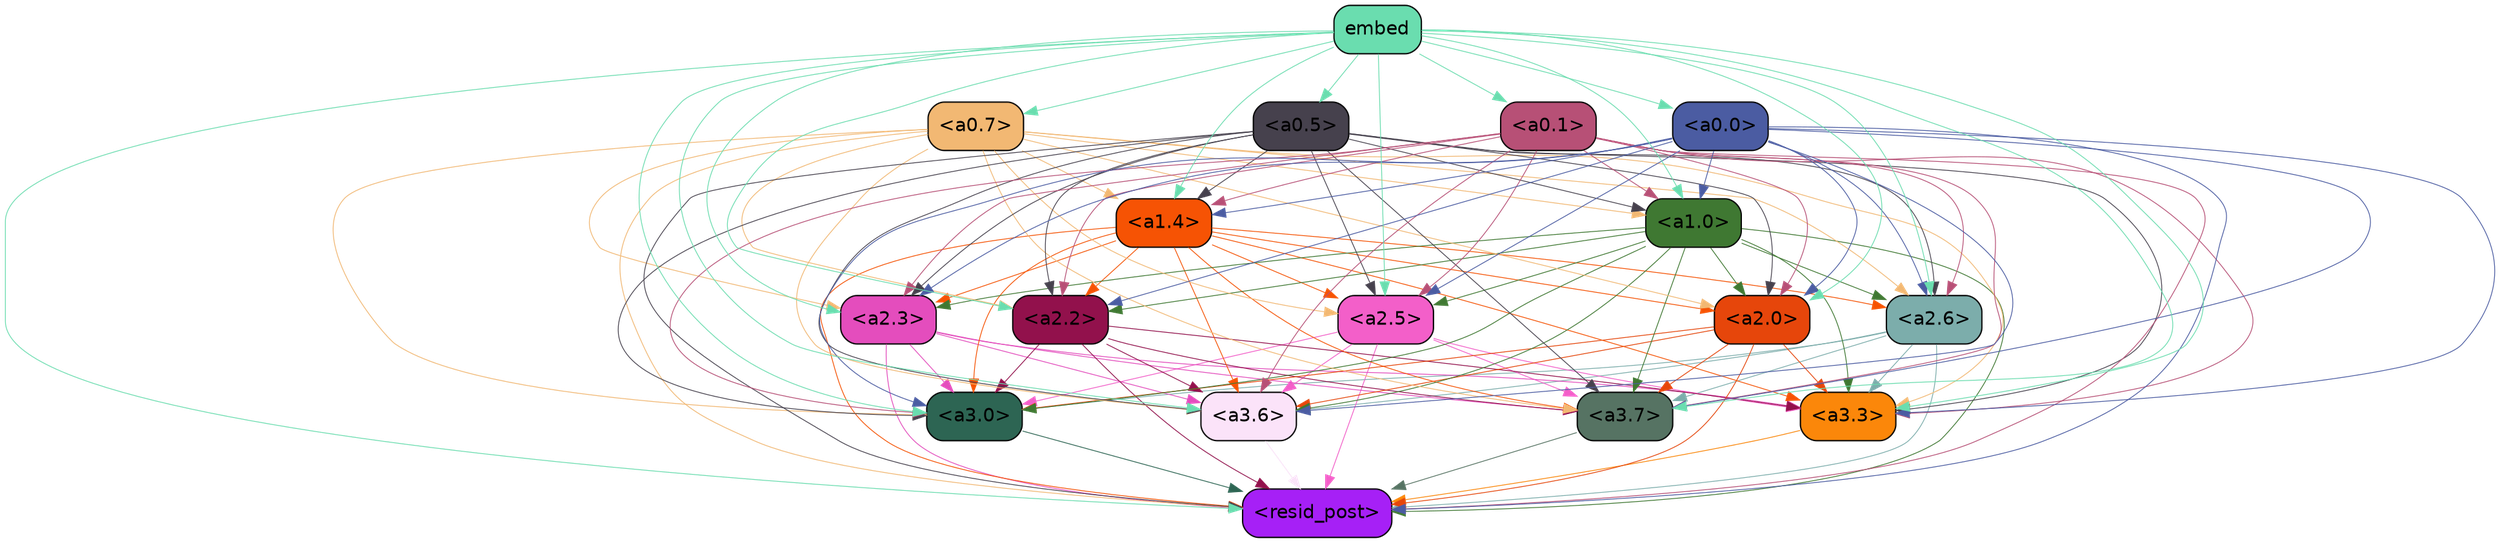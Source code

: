 strict digraph "" {
	graph [bgcolor=transparent,
		layout=dot,
		overlap=false,
		splines=true
	];
	"<a3.7>"	[color=black,
		fillcolor="#567363",
		fontname=Helvetica,
		shape=box,
		style="filled, rounded"];
	"<resid_post>"	[color=black,
		fillcolor="#a620f6",
		fontname=Helvetica,
		shape=box,
		style="filled, rounded"];
	"<a3.7>" -> "<resid_post>"	[color="#567363",
		penwidth=0.6];
	"<a3.6>"	[color=black,
		fillcolor="#fbe3f9",
		fontname=Helvetica,
		shape=box,
		style="filled, rounded"];
	"<a3.6>" -> "<resid_post>"	[color="#fbe3f9",
		penwidth=0.6];
	"<a3.3>"	[color=black,
		fillcolor="#fb870a",
		fontname=Helvetica,
		shape=box,
		style="filled, rounded"];
	"<a3.3>" -> "<resid_post>"	[color="#fb870a",
		penwidth=0.6];
	"<a3.0>"	[color=black,
		fillcolor="#2d6553",
		fontname=Helvetica,
		shape=box,
		style="filled, rounded"];
	"<a3.0>" -> "<resid_post>"	[color="#2d6553",
		penwidth=0.6];
	"<a2.6>"	[color=black,
		fillcolor="#7cadab",
		fontname=Helvetica,
		shape=box,
		style="filled, rounded"];
	"<a2.6>" -> "<a3.7>"	[color="#7cadab",
		penwidth=0.6];
	"<a2.6>" -> "<resid_post>"	[color="#7cadab",
		penwidth=0.6];
	"<a2.6>" -> "<a3.6>"	[color="#7cadab",
		penwidth=0.6];
	"<a2.6>" -> "<a3.3>"	[color="#7cadab",
		penwidth=0.6];
	"<a2.6>" -> "<a3.0>"	[color="#7cadab",
		penwidth=0.6];
	"<a2.5>"	[color=black,
		fillcolor="#f35fc9",
		fontname=Helvetica,
		shape=box,
		style="filled, rounded"];
	"<a2.5>" -> "<a3.7>"	[color="#f35fc9",
		penwidth=0.6];
	"<a2.5>" -> "<resid_post>"	[color="#f35fc9",
		penwidth=0.6];
	"<a2.5>" -> "<a3.6>"	[color="#f35fc9",
		penwidth=0.6];
	"<a2.5>" -> "<a3.3>"	[color="#f35fc9",
		penwidth=0.6];
	"<a2.5>" -> "<a3.0>"	[color="#f35fc9",
		penwidth=0.6];
	"<a2.3>"	[color=black,
		fillcolor="#e44dbd",
		fontname=Helvetica,
		shape=box,
		style="filled, rounded"];
	"<a2.3>" -> "<a3.7>"	[color="#e44dbd",
		penwidth=0.6];
	"<a2.3>" -> "<resid_post>"	[color="#e44dbd",
		penwidth=0.6];
	"<a2.3>" -> "<a3.6>"	[color="#e44dbd",
		penwidth=0.6];
	"<a2.3>" -> "<a3.3>"	[color="#e44dbd",
		penwidth=0.6];
	"<a2.3>" -> "<a3.0>"	[color="#e44dbd",
		penwidth=0.6];
	"<a2.2>"	[color=black,
		fillcolor="#92114c",
		fontname=Helvetica,
		shape=box,
		style="filled, rounded"];
	"<a2.2>" -> "<a3.7>"	[color="#92114c",
		penwidth=0.6];
	"<a2.2>" -> "<resid_post>"	[color="#92114c",
		penwidth=0.6];
	"<a2.2>" -> "<a3.6>"	[color="#92114c",
		penwidth=0.6];
	"<a2.2>" -> "<a3.3>"	[color="#92114c",
		penwidth=0.6];
	"<a2.2>" -> "<a3.0>"	[color="#92114c",
		penwidth=0.6];
	"<a2.0>"	[color=black,
		fillcolor="#e6460b",
		fontname=Helvetica,
		shape=box,
		style="filled, rounded"];
	"<a2.0>" -> "<a3.7>"	[color="#e6460b",
		penwidth=0.6];
	"<a2.0>" -> "<resid_post>"	[color="#e6460b",
		penwidth=0.6];
	"<a2.0>" -> "<a3.6>"	[color="#e6460b",
		penwidth=0.6];
	"<a2.0>" -> "<a3.3>"	[color="#e6460b",
		penwidth=0.6];
	"<a2.0>" -> "<a3.0>"	[color="#e6460b",
		penwidth=0.6];
	"<a1.4>"	[color=black,
		fillcolor="#f65304",
		fontname=Helvetica,
		shape=box,
		style="filled, rounded"];
	"<a1.4>" -> "<a3.7>"	[color="#f65304",
		penwidth=0.6];
	"<a1.4>" -> "<resid_post>"	[color="#f65304",
		penwidth=0.6];
	"<a1.4>" -> "<a3.6>"	[color="#f65304",
		penwidth=0.6];
	"<a1.4>" -> "<a3.3>"	[color="#f65304",
		penwidth=0.6];
	"<a1.4>" -> "<a3.0>"	[color="#f65304",
		penwidth=0.6];
	"<a1.4>" -> "<a2.6>"	[color="#f65304",
		penwidth=0.6];
	"<a1.4>" -> "<a2.5>"	[color="#f65304",
		penwidth=0.6];
	"<a1.4>" -> "<a2.3>"	[color="#f65304",
		penwidth=0.6];
	"<a1.4>" -> "<a2.2>"	[color="#f65304",
		penwidth=0.6];
	"<a1.4>" -> "<a2.0>"	[color="#f65304",
		penwidth=0.6];
	"<a1.0>"	[color=black,
		fillcolor="#3f7832",
		fontname=Helvetica,
		shape=box,
		style="filled, rounded"];
	"<a1.0>" -> "<a3.7>"	[color="#3f7832",
		penwidth=0.6];
	"<a1.0>" -> "<resid_post>"	[color="#3f7832",
		penwidth=0.6];
	"<a1.0>" -> "<a3.6>"	[color="#3f7832",
		penwidth=0.6];
	"<a1.0>" -> "<a3.3>"	[color="#3f7832",
		penwidth=0.6];
	"<a1.0>" -> "<a3.0>"	[color="#3f7832",
		penwidth=0.6];
	"<a1.0>" -> "<a2.6>"	[color="#3f7832",
		penwidth=0.6];
	"<a1.0>" -> "<a2.5>"	[color="#3f7832",
		penwidth=0.6];
	"<a1.0>" -> "<a2.3>"	[color="#3f7832",
		penwidth=0.6];
	"<a1.0>" -> "<a2.2>"	[color="#3f7832",
		penwidth=0.6];
	"<a1.0>" -> "<a2.0>"	[color="#3f7832",
		penwidth=0.6];
	"<a0.7>"	[color=black,
		fillcolor="#f2b873",
		fontname=Helvetica,
		shape=box,
		style="filled, rounded"];
	"<a0.7>" -> "<a3.7>"	[color="#f2b873",
		penwidth=0.6];
	"<a0.7>" -> "<resid_post>"	[color="#f2b873",
		penwidth=0.6];
	"<a0.7>" -> "<a3.6>"	[color="#f2b873",
		penwidth=0.6];
	"<a0.7>" -> "<a3.3>"	[color="#f2b873",
		penwidth=0.6];
	"<a0.7>" -> "<a3.0>"	[color="#f2b873",
		penwidth=0.6];
	"<a0.7>" -> "<a2.6>"	[color="#f2b873",
		penwidth=0.6];
	"<a0.7>" -> "<a2.5>"	[color="#f2b873",
		penwidth=0.6];
	"<a0.7>" -> "<a2.3>"	[color="#f2b873",
		penwidth=0.6];
	"<a0.7>" -> "<a2.2>"	[color="#f2b873",
		penwidth=0.6];
	"<a0.7>" -> "<a2.0>"	[color="#f2b873",
		penwidth=0.6];
	"<a0.7>" -> "<a1.4>"	[color="#f2b873",
		penwidth=0.6];
	"<a0.7>" -> "<a1.0>"	[color="#f2b873",
		penwidth=0.6];
	"<a0.5>"	[color=black,
		fillcolor="#46414d",
		fontname=Helvetica,
		shape=box,
		style="filled, rounded"];
	"<a0.5>" -> "<a3.7>"	[color="#46414d",
		penwidth=0.6];
	"<a0.5>" -> "<resid_post>"	[color="#46414d",
		penwidth=0.6];
	"<a0.5>" -> "<a3.6>"	[color="#46414d",
		penwidth=0.6];
	"<a0.5>" -> "<a3.3>"	[color="#46414d",
		penwidth=0.6];
	"<a0.5>" -> "<a3.0>"	[color="#46414d",
		penwidth=0.6];
	"<a0.5>" -> "<a2.6>"	[color="#46414d",
		penwidth=0.6];
	"<a0.5>" -> "<a2.5>"	[color="#46414d",
		penwidth=0.6];
	"<a0.5>" -> "<a2.3>"	[color="#46414d",
		penwidth=0.6];
	"<a0.5>" -> "<a2.2>"	[color="#46414d",
		penwidth=0.6];
	"<a0.5>" -> "<a2.0>"	[color="#46414d",
		penwidth=0.6];
	"<a0.5>" -> "<a1.4>"	[color="#46414d",
		penwidth=0.6];
	"<a0.5>" -> "<a1.0>"	[color="#46414d",
		penwidth=0.6];
	"<a0.1>"	[color=black,
		fillcolor="#b75076",
		fontname=Helvetica,
		shape=box,
		style="filled, rounded"];
	"<a0.1>" -> "<a3.7>"	[color="#b75076",
		penwidth=0.6];
	"<a0.1>" -> "<resid_post>"	[color="#b75076",
		penwidth=0.6];
	"<a0.1>" -> "<a3.6>"	[color="#b75076",
		penwidth=0.6];
	"<a0.1>" -> "<a3.3>"	[color="#b75076",
		penwidth=0.6];
	"<a0.1>" -> "<a3.0>"	[color="#b75076",
		penwidth=0.6];
	"<a0.1>" -> "<a2.6>"	[color="#b75076",
		penwidth=0.6];
	"<a0.1>" -> "<a2.5>"	[color="#b75076",
		penwidth=0.6];
	"<a0.1>" -> "<a2.3>"	[color="#b75076",
		penwidth=0.6];
	"<a0.1>" -> "<a2.2>"	[color="#b75076",
		penwidth=0.6];
	"<a0.1>" -> "<a2.0>"	[color="#b75076",
		penwidth=0.6];
	"<a0.1>" -> "<a1.4>"	[color="#b75076",
		penwidth=0.6];
	"<a0.1>" -> "<a1.0>"	[color="#b75076",
		penwidth=0.6];
	"<a0.0>"	[color=black,
		fillcolor="#4b5ca2",
		fontname=Helvetica,
		shape=box,
		style="filled, rounded"];
	"<a0.0>" -> "<a3.7>"	[color="#4b5ca2",
		penwidth=0.6];
	"<a0.0>" -> "<resid_post>"	[color="#4b5ca2",
		penwidth=0.6];
	"<a0.0>" -> "<a3.6>"	[color="#4b5ca2",
		penwidth=0.6];
	"<a0.0>" -> "<a3.3>"	[color="#4b5ca2",
		penwidth=0.6];
	"<a0.0>" -> "<a3.0>"	[color="#4b5ca2",
		penwidth=0.6];
	"<a0.0>" -> "<a2.6>"	[color="#4b5ca2",
		penwidth=0.6];
	"<a0.0>" -> "<a2.5>"	[color="#4b5ca2",
		penwidth=0.6];
	"<a0.0>" -> "<a2.3>"	[color="#4b5ca2",
		penwidth=0.6];
	"<a0.0>" -> "<a2.2>"	[color="#4b5ca2",
		penwidth=0.6];
	"<a0.0>" -> "<a2.0>"	[color="#4b5ca2",
		penwidth=0.6];
	"<a0.0>" -> "<a1.4>"	[color="#4b5ca2",
		penwidth=0.6];
	"<a0.0>" -> "<a1.0>"	[color="#4b5ca2",
		penwidth=0.6];
	embed	[color=black,
		fillcolor="#6addaf",
		fontname=Helvetica,
		shape=box,
		style="filled, rounded"];
	embed -> "<a3.7>"	[color="#6addaf",
		penwidth=0.6];
	embed -> "<resid_post>"	[color="#6addaf",
		penwidth=0.6];
	embed -> "<a3.6>"	[color="#6addaf",
		penwidth=0.6];
	embed -> "<a3.3>"	[color="#6addaf",
		penwidth=0.6];
	embed -> "<a3.0>"	[color="#6addaf",
		penwidth=0.6];
	embed -> "<a2.6>"	[color="#6addaf",
		penwidth=0.6];
	embed -> "<a2.5>"	[color="#6addaf",
		penwidth=0.6];
	embed -> "<a2.3>"	[color="#6addaf",
		penwidth=0.6];
	embed -> "<a2.2>"	[color="#6addaf",
		penwidth=0.6];
	embed -> "<a2.0>"	[color="#6addaf",
		penwidth=0.6];
	embed -> "<a1.4>"	[color="#6addaf",
		penwidth=0.6];
	embed -> "<a1.0>"	[color="#6addaf",
		penwidth=0.6];
	embed -> "<a0.7>"	[color="#6addaf",
		penwidth=0.6];
	embed -> "<a0.5>"	[color="#6addaf",
		penwidth=0.6];
	embed -> "<a0.1>"	[color="#6addaf",
		penwidth=0.6];
	embed -> "<a0.0>"	[color="#6addaf",
		penwidth=0.6];
}
